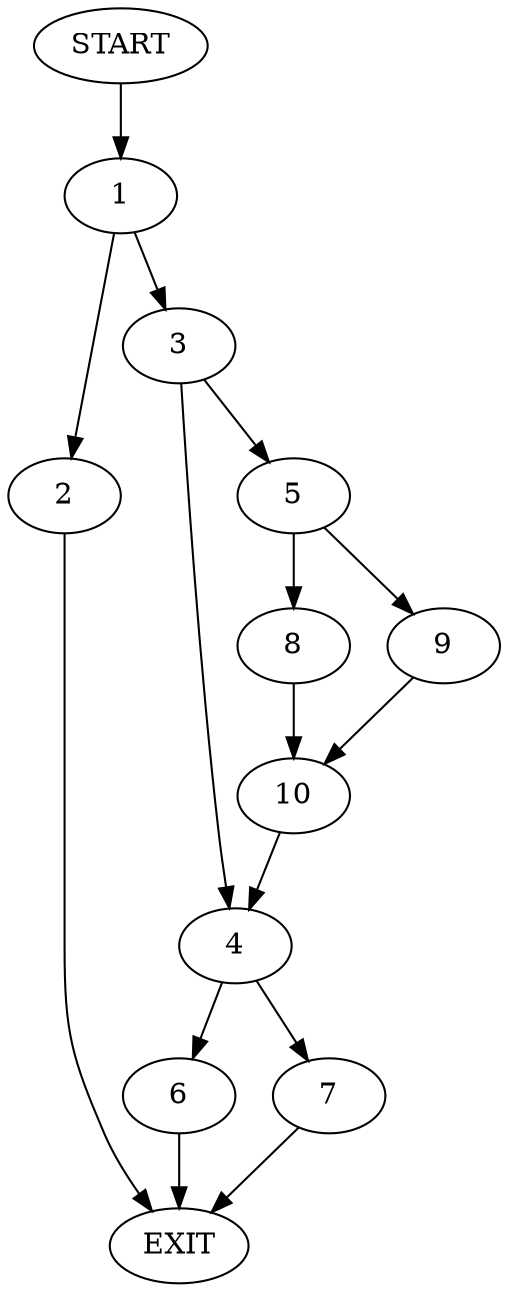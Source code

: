 digraph {
0 [label="START"]
11 [label="EXIT"]
0 -> 1
1 -> 2
1 -> 3
3 -> 4
3 -> 5
2 -> 11
4 -> 6
4 -> 7
5 -> 8
5 -> 9
8 -> 10
9 -> 10
10 -> 4
7 -> 11
6 -> 11
}
